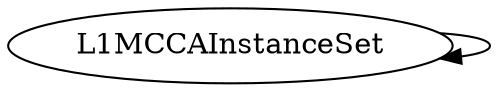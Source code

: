/* Created by mdot for Matlab */
digraph m2html {
  L1MCCAInstanceSet -> L1MCCAInstanceSet;

  L1MCCAInstanceSet [URL="L1MCCAInstanceSet.html"];
}